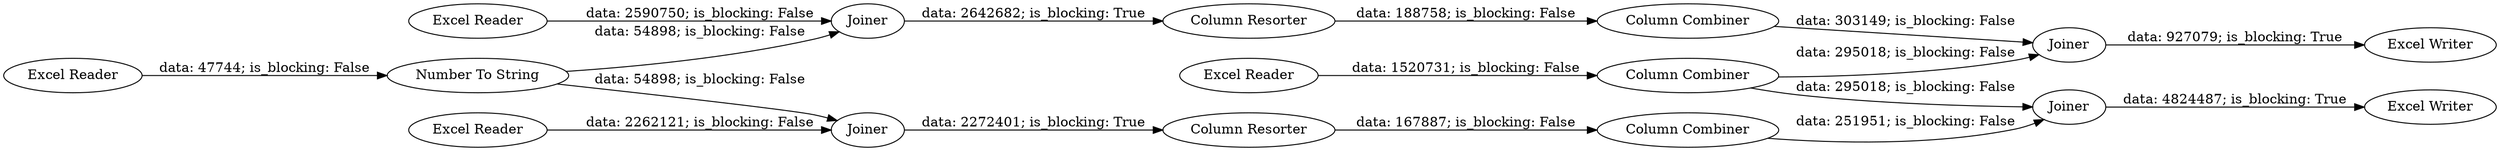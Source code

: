 digraph {
	"397570345371038791_10" [label="Excel Writer"]
	"397570345371038791_2" [label="Excel Reader"]
	"397570345371038791_13" [label="Column Combiner"]
	"397570345371038791_6" [label="Column Resorter"]
	"397570345371038791_12" [label=Joiner]
	"397570345371038791_17" [label="Column Resorter"]
	"397570345371038791_16" [label="Excel Reader"]
	"397570345371038791_8" [label="Column Combiner"]
	"397570345371038791_9" [label=Joiner]
	"397570345371038791_7" [label="Column Combiner"]
	"397570345371038791_5" [label="Number To String"]
	"397570345371038791_3" [label="Excel Reader"]
	"397570345371038791_4" [label=Joiner]
	"397570345371038791_15" [label="Excel Writer"]
	"397570345371038791_14" [label=Joiner]
	"397570345371038791_11" [label="Excel Reader"]
	"397570345371038791_8" -> "397570345371038791_14" [label="data: 295018; is_blocking: False"]
	"397570345371038791_8" -> "397570345371038791_9" [label="data: 295018; is_blocking: False"]
	"397570345371038791_5" -> "397570345371038791_4" [label="data: 54898; is_blocking: False"]
	"397570345371038791_9" -> "397570345371038791_10" [label="data: 927079; is_blocking: True"]
	"397570345371038791_6" -> "397570345371038791_7" [label="data: 188758; is_blocking: False"]
	"397570345371038791_13" -> "397570345371038791_14" [label="data: 251951; is_blocking: False"]
	"397570345371038791_5" -> "397570345371038791_12" [label="data: 54898; is_blocking: False"]
	"397570345371038791_12" -> "397570345371038791_17" [label="data: 2272401; is_blocking: True"]
	"397570345371038791_14" -> "397570345371038791_15" [label="data: 4824487; is_blocking: True"]
	"397570345371038791_4" -> "397570345371038791_6" [label="data: 2642682; is_blocking: True"]
	"397570345371038791_2" -> "397570345371038791_4" [label="data: 2590750; is_blocking: False"]
	"397570345371038791_16" -> "397570345371038791_8" [label="data: 1520731; is_blocking: False"]
	"397570345371038791_17" -> "397570345371038791_13" [label="data: 167887; is_blocking: False"]
	"397570345371038791_7" -> "397570345371038791_9" [label="data: 303149; is_blocking: False"]
	"397570345371038791_3" -> "397570345371038791_5" [label="data: 47744; is_blocking: False"]
	"397570345371038791_11" -> "397570345371038791_12" [label="data: 2262121; is_blocking: False"]
	rankdir=LR
}
